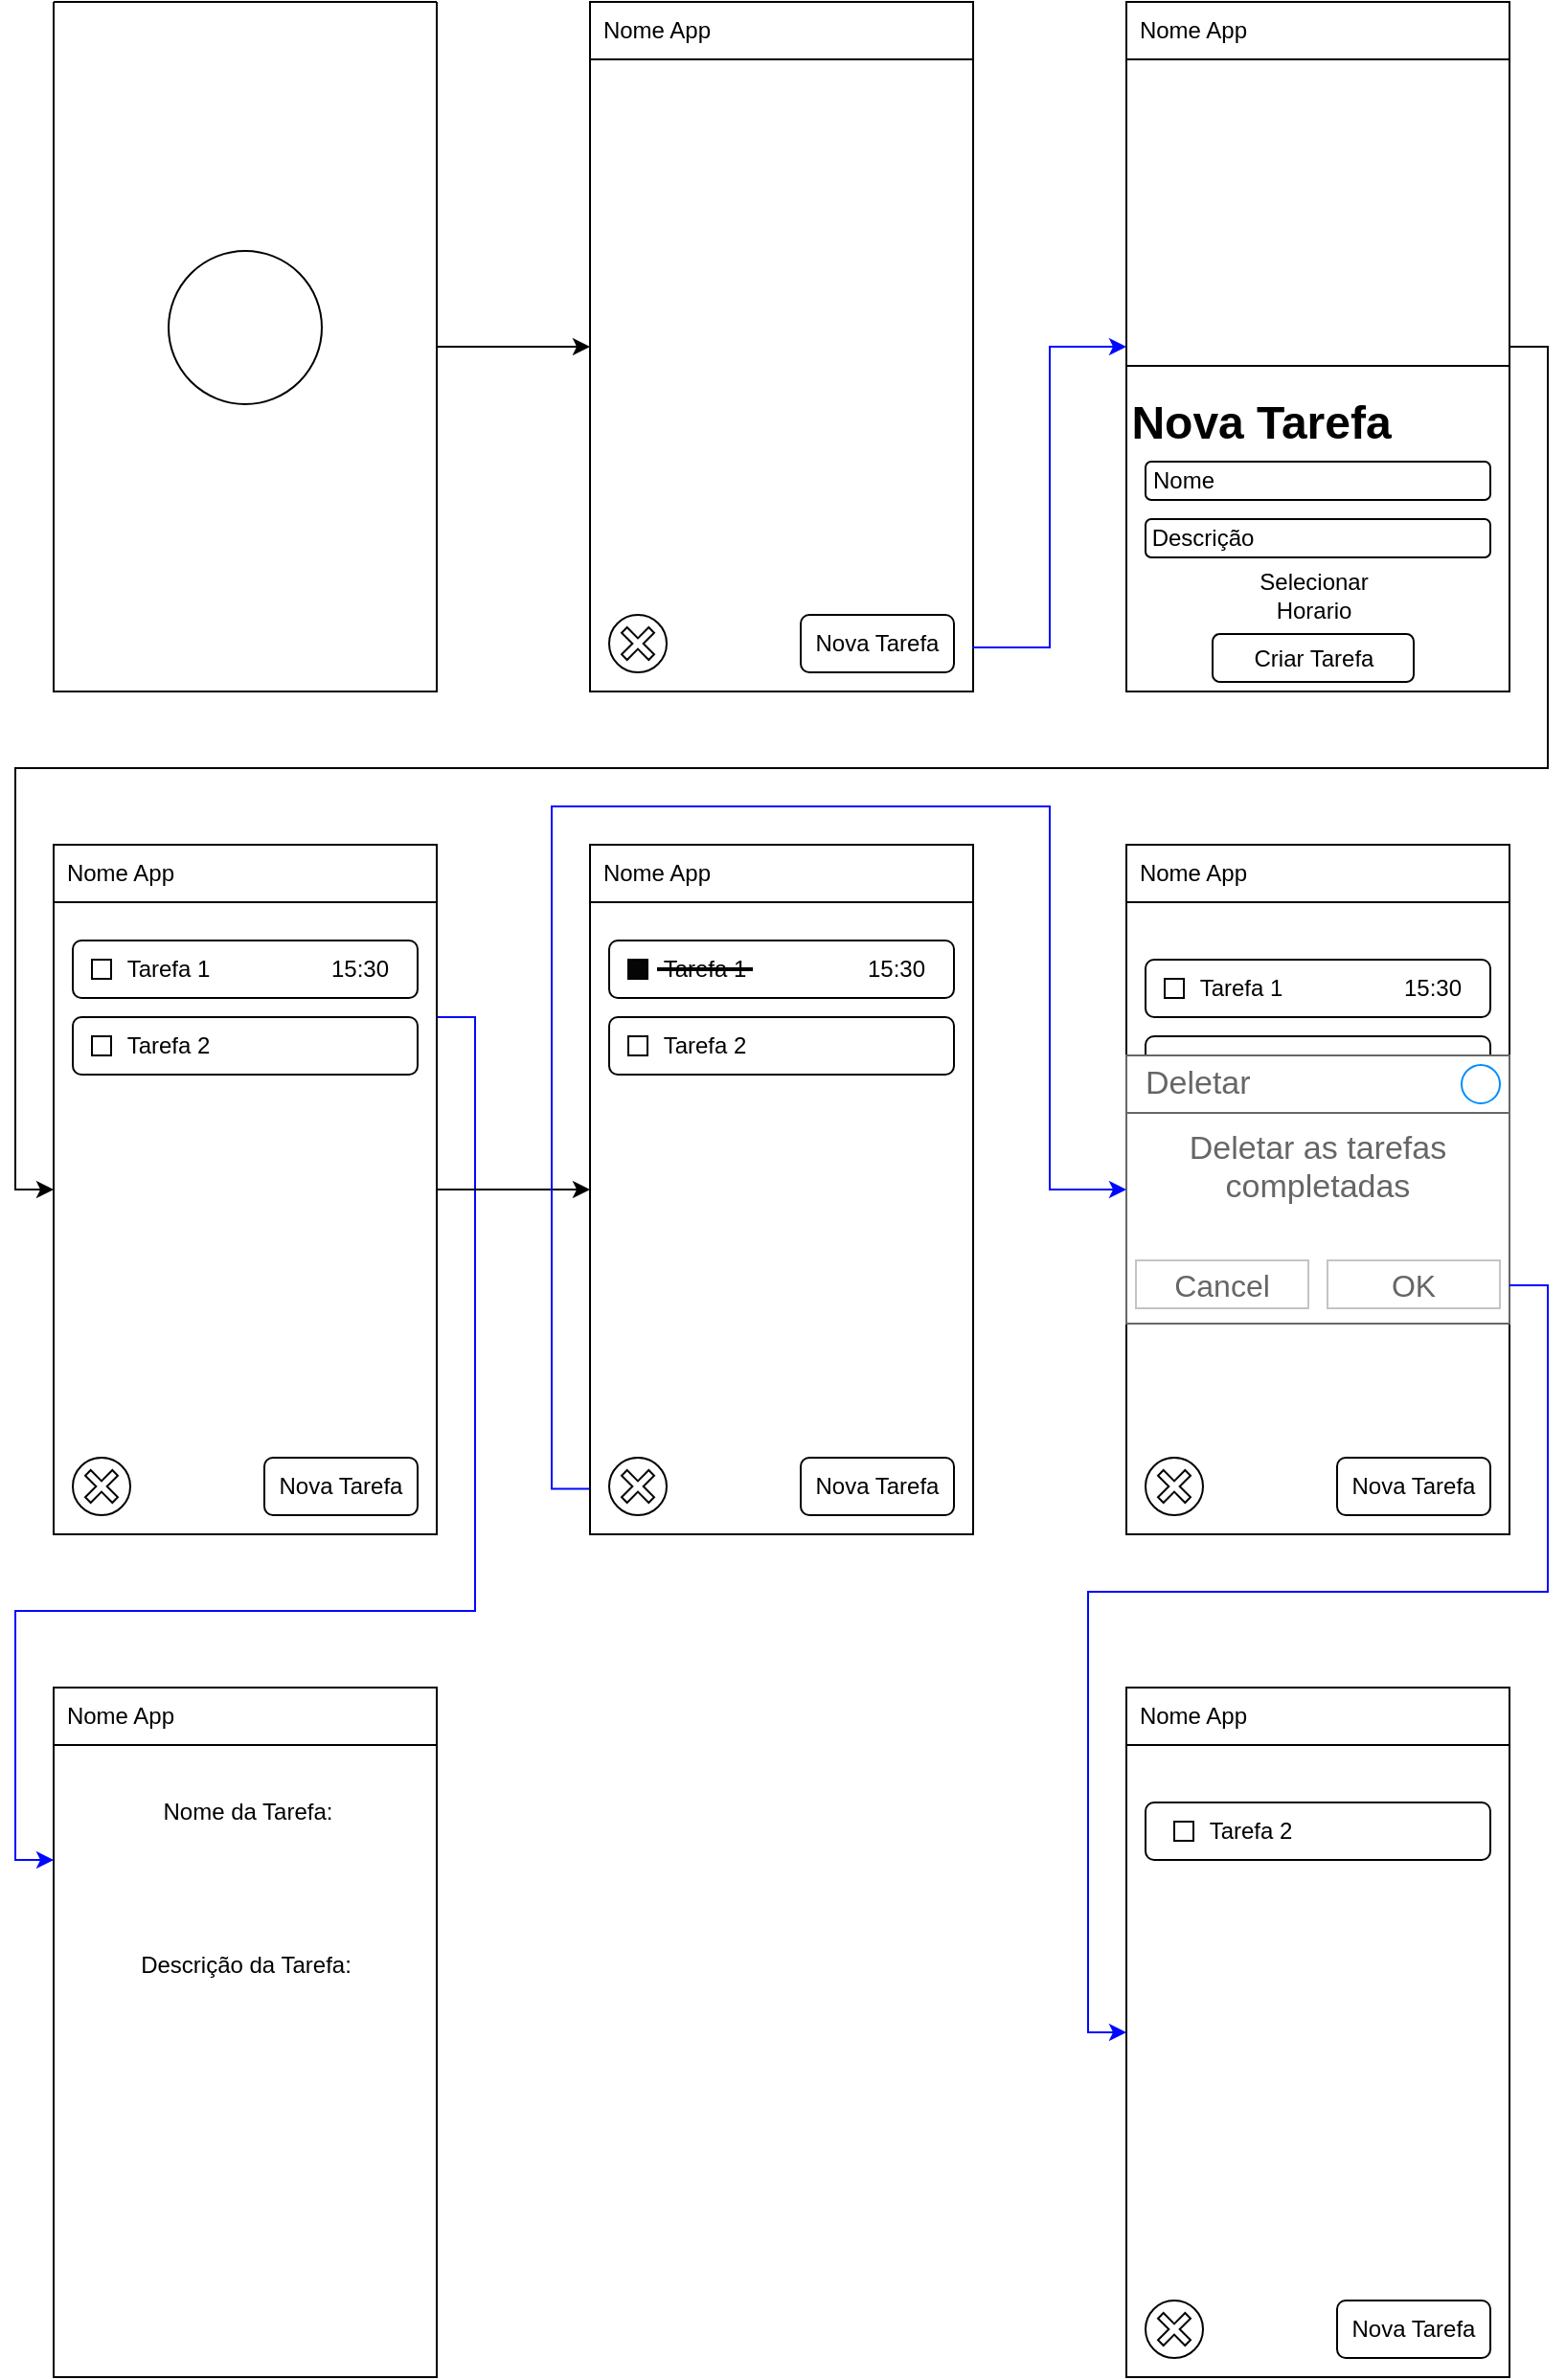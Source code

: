<mxfile version="22.1.5" type="github">
  <diagram name="Page-1" id="f1b7ffb7-ca1e-a977-7cf5-a751b3c06c05">
    <mxGraphModel dx="933" dy="373" grid="1" gridSize="10" guides="1" tooltips="1" connect="1" arrows="1" fold="1" page="1" pageScale="1" pageWidth="826" pageHeight="1169" background="none" math="0" shadow="0">
      <root>
        <mxCell id="0" />
        <mxCell id="1" parent="0" />
        <mxCell id="I92gJAP5rcWPBIsObnvG-62" value="" style="swimlane;startSize=0;" vertex="1" parent="1">
          <mxGeometry x="320" y="40" width="200" height="360" as="geometry" />
        </mxCell>
        <mxCell id="I92gJAP5rcWPBIsObnvG-63" value="" style="ellipse;whiteSpace=wrap;html=1;aspect=fixed;" vertex="1" parent="I92gJAP5rcWPBIsObnvG-62">
          <mxGeometry x="10" y="320" width="30" height="30" as="geometry" />
        </mxCell>
        <mxCell id="I92gJAP5rcWPBIsObnvG-66" value="" style="shape=cross;whiteSpace=wrap;html=1;size=0.2;rotation=-45;" vertex="1" parent="I92gJAP5rcWPBIsObnvG-62">
          <mxGeometry x="15" y="325" width="20" height="20" as="geometry" />
        </mxCell>
        <mxCell id="I92gJAP5rcWPBIsObnvG-69" value="" style="rounded=0;whiteSpace=wrap;html=1;" vertex="1" parent="I92gJAP5rcWPBIsObnvG-62">
          <mxGeometry width="200" height="30" as="geometry" />
        </mxCell>
        <mxCell id="I92gJAP5rcWPBIsObnvG-74" value="" style="rounded=1;whiteSpace=wrap;html=1;" vertex="1" parent="I92gJAP5rcWPBIsObnvG-62">
          <mxGeometry x="110" y="320" width="80" height="30" as="geometry" />
        </mxCell>
        <mxCell id="I92gJAP5rcWPBIsObnvG-75" value="Nova Tarefa" style="text;html=1;strokeColor=none;fillColor=none;align=center;verticalAlign=middle;whiteSpace=wrap;rounded=0;" vertex="1" parent="I92gJAP5rcWPBIsObnvG-62">
          <mxGeometry x="110" y="320" width="80" height="30" as="geometry" />
        </mxCell>
        <mxCell id="I92gJAP5rcWPBIsObnvG-68" style="edgeStyle=orthogonalEdgeStyle;rounded=0;orthogonalLoop=1;jettySize=auto;html=1;exitX=1;exitY=0.5;exitDx=0;exitDy=0;entryX=0;entryY=0.5;entryDx=0;entryDy=0;" edge="1" parent="1" source="I92gJAP5rcWPBIsObnvG-64" target="I92gJAP5rcWPBIsObnvG-62">
          <mxGeometry relative="1" as="geometry" />
        </mxCell>
        <mxCell id="I92gJAP5rcWPBIsObnvG-64" value="" style="swimlane;startSize=0;" vertex="1" parent="1">
          <mxGeometry x="40" y="40" width="200" height="360" as="geometry" />
        </mxCell>
        <mxCell id="I92gJAP5rcWPBIsObnvG-65" value="" style="ellipse;whiteSpace=wrap;html=1;aspect=fixed;" vertex="1" parent="I92gJAP5rcWPBIsObnvG-64">
          <mxGeometry x="60" y="130" width="80" height="80" as="geometry" />
        </mxCell>
        <mxCell id="I92gJAP5rcWPBIsObnvG-76" value="Nome App" style="text;html=1;strokeColor=none;fillColor=none;align=center;verticalAlign=middle;whiteSpace=wrap;rounded=0;" vertex="1" parent="1">
          <mxGeometry x="320" y="40" width="70" height="30" as="geometry" />
        </mxCell>
        <mxCell id="I92gJAP5rcWPBIsObnvG-95" style="edgeStyle=orthogonalEdgeStyle;rounded=0;orthogonalLoop=1;jettySize=auto;html=1;exitX=1;exitY=0.5;exitDx=0;exitDy=0;entryX=0;entryY=0.5;entryDx=0;entryDy=0;" edge="1" parent="1" source="I92gJAP5rcWPBIsObnvG-78" target="I92gJAP5rcWPBIsObnvG-94">
          <mxGeometry relative="1" as="geometry" />
        </mxCell>
        <mxCell id="I92gJAP5rcWPBIsObnvG-78" value="" style="swimlane;startSize=0;" vertex="1" parent="1">
          <mxGeometry x="600" y="40" width="200" height="360" as="geometry" />
        </mxCell>
        <mxCell id="I92gJAP5rcWPBIsObnvG-79" value="" style="rounded=0;whiteSpace=wrap;html=1;" vertex="1" parent="I92gJAP5rcWPBIsObnvG-78">
          <mxGeometry y="190" width="200" height="170" as="geometry" />
        </mxCell>
        <mxCell id="I92gJAP5rcWPBIsObnvG-82" value="Nova Tarefa" style="text;strokeColor=none;fillColor=none;html=1;fontSize=24;fontStyle=1;verticalAlign=middle;align=center;" vertex="1" parent="I92gJAP5rcWPBIsObnvG-78">
          <mxGeometry x="20" y="200" width="100" height="40" as="geometry" />
        </mxCell>
        <mxCell id="I92gJAP5rcWPBIsObnvG-83" value="" style="rounded=1;whiteSpace=wrap;html=1;" vertex="1" parent="I92gJAP5rcWPBIsObnvG-78">
          <mxGeometry x="10" y="240" width="180" height="20" as="geometry" />
        </mxCell>
        <mxCell id="I92gJAP5rcWPBIsObnvG-84" value="" style="rounded=1;whiteSpace=wrap;html=1;" vertex="1" parent="I92gJAP5rcWPBIsObnvG-78">
          <mxGeometry x="10" y="270" width="180" height="20" as="geometry" />
        </mxCell>
        <mxCell id="I92gJAP5rcWPBIsObnvG-85" value="Nome" style="text;html=1;strokeColor=none;fillColor=none;align=center;verticalAlign=middle;whiteSpace=wrap;rounded=0;" vertex="1" parent="I92gJAP5rcWPBIsObnvG-78">
          <mxGeometry y="235" width="60" height="30" as="geometry" />
        </mxCell>
        <mxCell id="I92gJAP5rcWPBIsObnvG-87" value="Descrição" style="text;html=1;strokeColor=none;fillColor=none;align=center;verticalAlign=middle;whiteSpace=wrap;rounded=0;" vertex="1" parent="I92gJAP5rcWPBIsObnvG-78">
          <mxGeometry x="10" y="265" width="60" height="30" as="geometry" />
        </mxCell>
        <mxCell id="I92gJAP5rcWPBIsObnvG-88" value="" style="rounded=1;whiteSpace=wrap;html=1;" vertex="1" parent="I92gJAP5rcWPBIsObnvG-78">
          <mxGeometry x="45" y="330" width="105" height="25" as="geometry" />
        </mxCell>
        <mxCell id="I92gJAP5rcWPBIsObnvG-89" value="Selecionar Horario" style="text;html=1;strokeColor=none;fillColor=none;align=center;verticalAlign=middle;whiteSpace=wrap;rounded=0;" vertex="1" parent="I92gJAP5rcWPBIsObnvG-78">
          <mxGeometry x="67.5" y="295" width="60" height="30" as="geometry" />
        </mxCell>
        <mxCell id="I92gJAP5rcWPBIsObnvG-90" value="Criar Tarefa" style="text;html=1;strokeColor=none;fillColor=none;align=center;verticalAlign=middle;whiteSpace=wrap;rounded=0;" vertex="1" parent="I92gJAP5rcWPBIsObnvG-78">
          <mxGeometry x="61.5" y="327.5" width="72" height="30" as="geometry" />
        </mxCell>
        <mxCell id="I92gJAP5rcWPBIsObnvG-91" value="" style="rounded=0;whiteSpace=wrap;html=1;" vertex="1" parent="I92gJAP5rcWPBIsObnvG-78">
          <mxGeometry width="200" height="30" as="geometry" />
        </mxCell>
        <mxCell id="I92gJAP5rcWPBIsObnvG-92" value="Nome App" style="text;html=1;strokeColor=none;fillColor=none;align=center;verticalAlign=middle;whiteSpace=wrap;rounded=0;" vertex="1" parent="I92gJAP5rcWPBIsObnvG-78">
          <mxGeometry width="70" height="30" as="geometry" />
        </mxCell>
        <mxCell id="I92gJAP5rcWPBIsObnvG-155" style="edgeStyle=orthogonalEdgeStyle;rounded=0;orthogonalLoop=1;jettySize=auto;html=1;exitX=1;exitY=0.25;exitDx=0;exitDy=0;entryX=0;entryY=0.25;entryDx=0;entryDy=0;strokeColor=#0008FF;" edge="1" parent="1" source="I92gJAP5rcWPBIsObnvG-94" target="I92gJAP5rcWPBIsObnvG-115">
          <mxGeometry relative="1" as="geometry" />
        </mxCell>
        <mxCell id="I92gJAP5rcWPBIsObnvG-175" style="edgeStyle=orthogonalEdgeStyle;rounded=0;orthogonalLoop=1;jettySize=auto;html=1;exitX=1;exitY=0.5;exitDx=0;exitDy=0;entryX=0;entryY=0.5;entryDx=0;entryDy=0;" edge="1" parent="1" source="I92gJAP5rcWPBIsObnvG-94" target="I92gJAP5rcWPBIsObnvG-167">
          <mxGeometry relative="1" as="geometry" />
        </mxCell>
        <mxCell id="I92gJAP5rcWPBIsObnvG-94" value="" style="swimlane;startSize=0;" vertex="1" parent="1">
          <mxGeometry x="40" y="480" width="200" height="360" as="geometry" />
        </mxCell>
        <mxCell id="I92gJAP5rcWPBIsObnvG-96" value="" style="rounded=0;whiteSpace=wrap;html=1;" vertex="1" parent="I92gJAP5rcWPBIsObnvG-94">
          <mxGeometry width="200" height="30" as="geometry" />
        </mxCell>
        <mxCell id="I92gJAP5rcWPBIsObnvG-97" value="Nome App" style="text;html=1;strokeColor=none;fillColor=none;align=center;verticalAlign=middle;whiteSpace=wrap;rounded=0;" vertex="1" parent="I92gJAP5rcWPBIsObnvG-94">
          <mxGeometry width="70" height="30" as="geometry" />
        </mxCell>
        <mxCell id="I92gJAP5rcWPBIsObnvG-100" value="" style="rounded=1;whiteSpace=wrap;html=1;" vertex="1" parent="I92gJAP5rcWPBIsObnvG-94">
          <mxGeometry x="110" y="320" width="80" height="30" as="geometry" />
        </mxCell>
        <mxCell id="I92gJAP5rcWPBIsObnvG-98" value="Nova Tarefa" style="text;html=1;strokeColor=none;fillColor=none;align=center;verticalAlign=middle;whiteSpace=wrap;rounded=0;" vertex="1" parent="I92gJAP5rcWPBIsObnvG-94">
          <mxGeometry x="110" y="320" width="80" height="30" as="geometry" />
        </mxCell>
        <mxCell id="I92gJAP5rcWPBIsObnvG-104" value="" style="ellipse;whiteSpace=wrap;html=1;aspect=fixed;" vertex="1" parent="I92gJAP5rcWPBIsObnvG-94">
          <mxGeometry x="10" y="320" width="30" height="30" as="geometry" />
        </mxCell>
        <mxCell id="I92gJAP5rcWPBIsObnvG-105" value="" style="shape=cross;whiteSpace=wrap;html=1;size=0.2;rotation=-45;" vertex="1" parent="I92gJAP5rcWPBIsObnvG-94">
          <mxGeometry x="15" y="325" width="20" height="20" as="geometry" />
        </mxCell>
        <mxCell id="I92gJAP5rcWPBIsObnvG-109" value="" style="rounded=1;whiteSpace=wrap;html=1;" vertex="1" parent="I92gJAP5rcWPBIsObnvG-94">
          <mxGeometry x="10" y="50" width="180" height="30" as="geometry" />
        </mxCell>
        <mxCell id="I92gJAP5rcWPBIsObnvG-113" value="" style="rounded=0;whiteSpace=wrap;html=1;" vertex="1" parent="I92gJAP5rcWPBIsObnvG-94">
          <mxGeometry x="20" y="60" width="10" height="10" as="geometry" />
        </mxCell>
        <mxCell id="I92gJAP5rcWPBIsObnvG-114" value="Tarefa 1" style="text;html=1;strokeColor=none;fillColor=none;align=center;verticalAlign=middle;whiteSpace=wrap;rounded=0;" vertex="1" parent="I92gJAP5rcWPBIsObnvG-94">
          <mxGeometry x="30" y="50" width="60" height="30" as="geometry" />
        </mxCell>
        <mxCell id="I92gJAP5rcWPBIsObnvG-121" value="15:30" style="text;html=1;strokeColor=none;fillColor=none;align=center;verticalAlign=middle;whiteSpace=wrap;rounded=0;" vertex="1" parent="I92gJAP5rcWPBIsObnvG-94">
          <mxGeometry x="130" y="50" width="60" height="30" as="geometry" />
        </mxCell>
        <mxCell id="I92gJAP5rcWPBIsObnvG-122" value="" style="rounded=1;whiteSpace=wrap;html=1;" vertex="1" parent="I92gJAP5rcWPBIsObnvG-94">
          <mxGeometry x="10" y="90" width="180" height="30" as="geometry" />
        </mxCell>
        <mxCell id="I92gJAP5rcWPBIsObnvG-123" value="" style="rounded=0;whiteSpace=wrap;html=1;" vertex="1" parent="I92gJAP5rcWPBIsObnvG-94">
          <mxGeometry x="20" y="100" width="10" height="10" as="geometry" />
        </mxCell>
        <mxCell id="I92gJAP5rcWPBIsObnvG-124" value="Tarefa 2" style="text;html=1;strokeColor=none;fillColor=none;align=center;verticalAlign=middle;whiteSpace=wrap;rounded=0;" vertex="1" parent="I92gJAP5rcWPBIsObnvG-94">
          <mxGeometry x="30" y="90" width="60" height="30" as="geometry" />
        </mxCell>
        <mxCell id="I92gJAP5rcWPBIsObnvG-115" value="" style="swimlane;startSize=0;" vertex="1" parent="1">
          <mxGeometry x="40" y="920" width="200" height="360" as="geometry" />
        </mxCell>
        <mxCell id="I92gJAP5rcWPBIsObnvG-117" value="" style="rounded=0;whiteSpace=wrap;html=1;" vertex="1" parent="I92gJAP5rcWPBIsObnvG-115">
          <mxGeometry width="200" height="30" as="geometry" />
        </mxCell>
        <mxCell id="I92gJAP5rcWPBIsObnvG-118" value="Nome App" style="text;html=1;strokeColor=none;fillColor=none;align=center;verticalAlign=middle;whiteSpace=wrap;rounded=0;" vertex="1" parent="I92gJAP5rcWPBIsObnvG-115">
          <mxGeometry width="70" height="30" as="geometry" />
        </mxCell>
        <mxCell id="I92gJAP5rcWPBIsObnvG-119" value="Nome da Tarefa:" style="text;html=1;strokeColor=none;fillColor=none;align=center;verticalAlign=middle;whiteSpace=wrap;rounded=0;" vertex="1" parent="I92gJAP5rcWPBIsObnvG-115">
          <mxGeometry x="41.5" y="50" width="118.5" height="30" as="geometry" />
        </mxCell>
        <mxCell id="I92gJAP5rcWPBIsObnvG-120" value="Descrição da Tarefa:" style="text;html=1;strokeColor=none;fillColor=none;align=center;verticalAlign=middle;whiteSpace=wrap;rounded=0;" vertex="1" parent="I92gJAP5rcWPBIsObnvG-115">
          <mxGeometry x="41.5" y="130" width="117" height="30" as="geometry" />
        </mxCell>
        <mxCell id="I92gJAP5rcWPBIsObnvG-125" value="" style="swimlane;startSize=0;" vertex="1" parent="1">
          <mxGeometry x="600" y="480" width="200" height="360" as="geometry" />
        </mxCell>
        <mxCell id="I92gJAP5rcWPBIsObnvG-127" value="" style="rounded=1;whiteSpace=wrap;html=1;" vertex="1" parent="I92gJAP5rcWPBIsObnvG-125">
          <mxGeometry x="110" y="320" width="80" height="30" as="geometry" />
        </mxCell>
        <mxCell id="I92gJAP5rcWPBIsObnvG-128" value="Nova Tarefa" style="text;html=1;strokeColor=none;fillColor=none;align=center;verticalAlign=middle;whiteSpace=wrap;rounded=0;" vertex="1" parent="I92gJAP5rcWPBIsObnvG-125">
          <mxGeometry x="110" y="320" width="80" height="30" as="geometry" />
        </mxCell>
        <mxCell id="I92gJAP5rcWPBIsObnvG-129" value="" style="ellipse;whiteSpace=wrap;html=1;aspect=fixed;" vertex="1" parent="I92gJAP5rcWPBIsObnvG-125">
          <mxGeometry x="10" y="320" width="30" height="30" as="geometry" />
        </mxCell>
        <mxCell id="I92gJAP5rcWPBIsObnvG-130" value="" style="shape=cross;whiteSpace=wrap;html=1;size=0.2;rotation=-45;" vertex="1" parent="I92gJAP5rcWPBIsObnvG-125">
          <mxGeometry x="15" y="325" width="20" height="20" as="geometry" />
        </mxCell>
        <mxCell id="I92gJAP5rcWPBIsObnvG-132" value="" style="rounded=0;whiteSpace=wrap;html=1;" vertex="1" parent="I92gJAP5rcWPBIsObnvG-125">
          <mxGeometry width="200" height="30" as="geometry" />
        </mxCell>
        <mxCell id="I92gJAP5rcWPBIsObnvG-133" value="Nome App" style="text;html=1;strokeColor=none;fillColor=none;align=center;verticalAlign=middle;whiteSpace=wrap;rounded=0;" vertex="1" parent="I92gJAP5rcWPBIsObnvG-125">
          <mxGeometry width="70" height="30" as="geometry" />
        </mxCell>
        <mxCell id="I92gJAP5rcWPBIsObnvG-139" value="" style="rounded=1;whiteSpace=wrap;html=1;" vertex="1" parent="I92gJAP5rcWPBIsObnvG-125">
          <mxGeometry x="10" y="60" width="180" height="30" as="geometry" />
        </mxCell>
        <mxCell id="I92gJAP5rcWPBIsObnvG-140" value="" style="rounded=0;whiteSpace=wrap;html=1;" vertex="1" parent="I92gJAP5rcWPBIsObnvG-125">
          <mxGeometry x="20" y="70" width="10" height="10" as="geometry" />
        </mxCell>
        <mxCell id="I92gJAP5rcWPBIsObnvG-141" value="Tarefa 1" style="text;html=1;strokeColor=none;fillColor=none;align=center;verticalAlign=middle;whiteSpace=wrap;rounded=0;" vertex="1" parent="I92gJAP5rcWPBIsObnvG-125">
          <mxGeometry x="30" y="60" width="60" height="30" as="geometry" />
        </mxCell>
        <mxCell id="I92gJAP5rcWPBIsObnvG-142" value="15:30" style="text;html=1;strokeColor=none;fillColor=none;align=center;verticalAlign=middle;whiteSpace=wrap;rounded=0;" vertex="1" parent="I92gJAP5rcWPBIsObnvG-125">
          <mxGeometry x="130" y="60" width="60" height="30" as="geometry" />
        </mxCell>
        <mxCell id="I92gJAP5rcWPBIsObnvG-143" value="" style="rounded=1;whiteSpace=wrap;html=1;" vertex="1" parent="I92gJAP5rcWPBIsObnvG-125">
          <mxGeometry x="10" y="100" width="180" height="30" as="geometry" />
        </mxCell>
        <mxCell id="I92gJAP5rcWPBIsObnvG-144" value="" style="rounded=0;whiteSpace=wrap;html=1;" vertex="1" parent="I92gJAP5rcWPBIsObnvG-125">
          <mxGeometry x="20" y="110" width="10" height="10" as="geometry" />
        </mxCell>
        <mxCell id="I92gJAP5rcWPBIsObnvG-145" value="Tarefa 2" style="text;html=1;strokeColor=none;fillColor=none;align=center;verticalAlign=middle;whiteSpace=wrap;rounded=0;" vertex="1" parent="I92gJAP5rcWPBIsObnvG-125">
          <mxGeometry x="30" y="100" width="60" height="30" as="geometry" />
        </mxCell>
        <mxCell id="I92gJAP5rcWPBIsObnvG-150" value="Deletar as tarefas completadas" style="strokeWidth=1;shadow=0;dashed=0;align=center;html=1;shape=mxgraph.mockup.containers.rrect;rSize=0;strokeColor=#666666;fontColor=#666666;fontSize=17;verticalAlign=top;whiteSpace=wrap;fillColor=#ffffff;spacingTop=32;" vertex="1" parent="I92gJAP5rcWPBIsObnvG-125">
          <mxGeometry y="110" width="200" height="140" as="geometry" />
        </mxCell>
        <mxCell id="I92gJAP5rcWPBIsObnvG-151" value="Deletar" style="strokeWidth=1;shadow=0;dashed=0;align=center;html=1;shape=mxgraph.mockup.containers.rrect;rSize=0;fontSize=17;fontColor=#666666;strokeColor=#666666;align=left;spacingLeft=8;fillColor=none;resizeWidth=1;whiteSpace=wrap;" vertex="1" parent="I92gJAP5rcWPBIsObnvG-150">
          <mxGeometry width="200" height="30" relative="1" as="geometry" />
        </mxCell>
        <mxCell id="I92gJAP5rcWPBIsObnvG-152" value="" style="shape=ellipse;strokeColor=#008cff;resizable=0;fillColor=none;html=1;" vertex="1" parent="I92gJAP5rcWPBIsObnvG-151">
          <mxGeometry x="1" y="0.5" width="20" height="20" relative="1" as="geometry">
            <mxPoint x="-25" y="-10" as="offset" />
          </mxGeometry>
        </mxCell>
        <mxCell id="I92gJAP5rcWPBIsObnvG-153" value="Cancel" style="strokeWidth=1;shadow=0;dashed=0;align=center;html=1;shape=mxgraph.mockup.containers.rrect;rSize=0;fontSize=16;fontColor=#666666;strokeColor=#c4c4c4;whiteSpace=wrap;fillColor=none;" vertex="1" parent="I92gJAP5rcWPBIsObnvG-150">
          <mxGeometry x="0.25" y="1" width="90" height="25" relative="1" as="geometry">
            <mxPoint x="-45" y="-33" as="offset" />
          </mxGeometry>
        </mxCell>
        <mxCell id="I92gJAP5rcWPBIsObnvG-154" value="OK" style="strokeWidth=1;shadow=0;dashed=0;align=center;html=1;shape=mxgraph.mockup.containers.rrect;rSize=0;fontSize=16;fontColor=#666666;strokeColor=#c4c4c4;whiteSpace=wrap;fillColor=none;" vertex="1" parent="I92gJAP5rcWPBIsObnvG-150">
          <mxGeometry x="0.75" y="1" width="90" height="25" relative="1" as="geometry">
            <mxPoint x="-45" y="-33" as="offset" />
          </mxGeometry>
        </mxCell>
        <mxCell id="I92gJAP5rcWPBIsObnvG-167" value="" style="swimlane;startSize=0;" vertex="1" parent="1">
          <mxGeometry x="320" y="480" width="200" height="360" as="geometry" />
        </mxCell>
        <mxCell id="I92gJAP5rcWPBIsObnvG-168" value="" style="ellipse;whiteSpace=wrap;html=1;aspect=fixed;" vertex="1" parent="I92gJAP5rcWPBIsObnvG-167">
          <mxGeometry x="10" y="320" width="30" height="30" as="geometry" />
        </mxCell>
        <mxCell id="I92gJAP5rcWPBIsObnvG-169" value="" style="shape=cross;whiteSpace=wrap;html=1;size=0.2;rotation=-45;" vertex="1" parent="I92gJAP5rcWPBIsObnvG-167">
          <mxGeometry x="15" y="325" width="20" height="20" as="geometry" />
        </mxCell>
        <mxCell id="I92gJAP5rcWPBIsObnvG-170" value="" style="rounded=0;whiteSpace=wrap;html=1;" vertex="1" parent="I92gJAP5rcWPBIsObnvG-167">
          <mxGeometry width="200" height="30" as="geometry" />
        </mxCell>
        <mxCell id="I92gJAP5rcWPBIsObnvG-171" value="" style="rounded=1;whiteSpace=wrap;html=1;" vertex="1" parent="I92gJAP5rcWPBIsObnvG-167">
          <mxGeometry x="110" y="320" width="80" height="30" as="geometry" />
        </mxCell>
        <mxCell id="I92gJAP5rcWPBIsObnvG-172" value="Nova Tarefa" style="text;html=1;strokeColor=none;fillColor=none;align=center;verticalAlign=middle;whiteSpace=wrap;rounded=0;" vertex="1" parent="I92gJAP5rcWPBIsObnvG-167">
          <mxGeometry x="110" y="320" width="80" height="30" as="geometry" />
        </mxCell>
        <mxCell id="I92gJAP5rcWPBIsObnvG-174" value="Nome App" style="text;html=1;strokeColor=none;fillColor=none;align=center;verticalAlign=middle;whiteSpace=wrap;rounded=0;" vertex="1" parent="I92gJAP5rcWPBIsObnvG-167">
          <mxGeometry width="70" height="30" as="geometry" />
        </mxCell>
        <mxCell id="I92gJAP5rcWPBIsObnvG-176" value="" style="rounded=1;whiteSpace=wrap;html=1;" vertex="1" parent="I92gJAP5rcWPBIsObnvG-167">
          <mxGeometry x="10" y="50" width="180" height="30" as="geometry" />
        </mxCell>
        <mxCell id="I92gJAP5rcWPBIsObnvG-177" value="" style="rounded=0;whiteSpace=wrap;html=1;fillColor=#050505;" vertex="1" parent="I92gJAP5rcWPBIsObnvG-167">
          <mxGeometry x="20" y="60" width="10" height="10" as="geometry" />
        </mxCell>
        <mxCell id="I92gJAP5rcWPBIsObnvG-178" value="Tarefa 1" style="text;html=1;strokeColor=none;fillColor=none;align=center;verticalAlign=middle;whiteSpace=wrap;rounded=0;" vertex="1" parent="I92gJAP5rcWPBIsObnvG-167">
          <mxGeometry x="30" y="50" width="60" height="30" as="geometry" />
        </mxCell>
        <mxCell id="I92gJAP5rcWPBIsObnvG-179" value="15:30" style="text;html=1;strokeColor=none;fillColor=none;align=center;verticalAlign=middle;whiteSpace=wrap;rounded=0;" vertex="1" parent="I92gJAP5rcWPBIsObnvG-167">
          <mxGeometry x="130" y="50" width="60" height="30" as="geometry" />
        </mxCell>
        <mxCell id="I92gJAP5rcWPBIsObnvG-180" value="" style="rounded=1;whiteSpace=wrap;html=1;" vertex="1" parent="I92gJAP5rcWPBIsObnvG-167">
          <mxGeometry x="10" y="90" width="180" height="30" as="geometry" />
        </mxCell>
        <mxCell id="I92gJAP5rcWPBIsObnvG-181" value="" style="rounded=0;whiteSpace=wrap;html=1;" vertex="1" parent="I92gJAP5rcWPBIsObnvG-167">
          <mxGeometry x="20" y="100" width="10" height="10" as="geometry" />
        </mxCell>
        <mxCell id="I92gJAP5rcWPBIsObnvG-182" value="Tarefa 2" style="text;html=1;strokeColor=none;fillColor=none;align=center;verticalAlign=middle;whiteSpace=wrap;rounded=0;" vertex="1" parent="I92gJAP5rcWPBIsObnvG-167">
          <mxGeometry x="30" y="90" width="60" height="30" as="geometry" />
        </mxCell>
        <mxCell id="I92gJAP5rcWPBIsObnvG-183" value="" style="line;strokeWidth=2;html=1;" vertex="1" parent="I92gJAP5rcWPBIsObnvG-167">
          <mxGeometry x="35" y="60" width="50" height="10" as="geometry" />
        </mxCell>
        <mxCell id="I92gJAP5rcWPBIsObnvG-184" style="edgeStyle=orthogonalEdgeStyle;rounded=0;orthogonalLoop=1;jettySize=auto;html=1;exitX=-0.002;exitY=0.934;exitDx=0;exitDy=0;entryX=0;entryY=0.5;entryDx=0;entryDy=0;exitPerimeter=0;strokeColor=#0008FF;" edge="1" parent="1" source="I92gJAP5rcWPBIsObnvG-167" target="I92gJAP5rcWPBIsObnvG-125">
          <mxGeometry relative="1" as="geometry" />
        </mxCell>
        <mxCell id="I92gJAP5rcWPBIsObnvG-185" style="edgeStyle=orthogonalEdgeStyle;rounded=0;orthogonalLoop=1;jettySize=auto;html=1;exitX=0.998;exitY=0.936;exitDx=0;exitDy=0;entryX=0;entryY=0.5;entryDx=0;entryDy=0;exitPerimeter=0;strokeColor=#0008FF;" edge="1" parent="1" source="I92gJAP5rcWPBIsObnvG-62" target="I92gJAP5rcWPBIsObnvG-78">
          <mxGeometry relative="1" as="geometry" />
        </mxCell>
        <mxCell id="I92gJAP5rcWPBIsObnvG-186" value="" style="swimlane;startSize=0;" vertex="1" parent="1">
          <mxGeometry x="600" y="920" width="200" height="360" as="geometry" />
        </mxCell>
        <mxCell id="I92gJAP5rcWPBIsObnvG-187" value="" style="ellipse;whiteSpace=wrap;html=1;aspect=fixed;" vertex="1" parent="I92gJAP5rcWPBIsObnvG-186">
          <mxGeometry x="10" y="320" width="30" height="30" as="geometry" />
        </mxCell>
        <mxCell id="I92gJAP5rcWPBIsObnvG-188" value="" style="shape=cross;whiteSpace=wrap;html=1;size=0.2;rotation=-45;" vertex="1" parent="I92gJAP5rcWPBIsObnvG-186">
          <mxGeometry x="15" y="325" width="20" height="20" as="geometry" />
        </mxCell>
        <mxCell id="I92gJAP5rcWPBIsObnvG-189" value="" style="rounded=0;whiteSpace=wrap;html=1;" vertex="1" parent="I92gJAP5rcWPBIsObnvG-186">
          <mxGeometry width="200" height="30" as="geometry" />
        </mxCell>
        <mxCell id="I92gJAP5rcWPBIsObnvG-190" value="" style="rounded=1;whiteSpace=wrap;html=1;" vertex="1" parent="I92gJAP5rcWPBIsObnvG-186">
          <mxGeometry x="110" y="320" width="80" height="30" as="geometry" />
        </mxCell>
        <mxCell id="I92gJAP5rcWPBIsObnvG-191" value="Nova Tarefa" style="text;html=1;strokeColor=none;fillColor=none;align=center;verticalAlign=middle;whiteSpace=wrap;rounded=0;" vertex="1" parent="I92gJAP5rcWPBIsObnvG-186">
          <mxGeometry x="110" y="320" width="80" height="30" as="geometry" />
        </mxCell>
        <mxCell id="I92gJAP5rcWPBIsObnvG-194" value="" style="rounded=1;whiteSpace=wrap;html=1;" vertex="1" parent="I92gJAP5rcWPBIsObnvG-186">
          <mxGeometry x="10" y="60" width="180" height="30" as="geometry" />
        </mxCell>
        <mxCell id="I92gJAP5rcWPBIsObnvG-195" value="" style="rounded=0;whiteSpace=wrap;html=1;" vertex="1" parent="I92gJAP5rcWPBIsObnvG-186">
          <mxGeometry x="25" y="70" width="10" height="10" as="geometry" />
        </mxCell>
        <mxCell id="I92gJAP5rcWPBIsObnvG-196" value="Tarefa 2" style="text;html=1;strokeColor=none;fillColor=none;align=center;verticalAlign=middle;whiteSpace=wrap;rounded=0;" vertex="1" parent="I92gJAP5rcWPBIsObnvG-186">
          <mxGeometry x="35" y="60" width="60" height="30" as="geometry" />
        </mxCell>
        <mxCell id="I92gJAP5rcWPBIsObnvG-192" value="Nome App" style="text;html=1;strokeColor=none;fillColor=none;align=center;verticalAlign=middle;whiteSpace=wrap;rounded=0;" vertex="1" parent="1">
          <mxGeometry x="600" y="920" width="70" height="30" as="geometry" />
        </mxCell>
        <mxCell id="I92gJAP5rcWPBIsObnvG-193" style="edgeStyle=orthogonalEdgeStyle;rounded=0;orthogonalLoop=1;jettySize=auto;html=1;exitX=1;exitY=0.857;exitDx=0;exitDy=0;entryX=0;entryY=0.5;entryDx=0;entryDy=0;exitPerimeter=0;strokeColor=#0008FF;" edge="1" parent="1" source="I92gJAP5rcWPBIsObnvG-150" target="I92gJAP5rcWPBIsObnvG-186">
          <mxGeometry relative="1" as="geometry">
            <Array as="points">
              <mxPoint x="820" y="710" />
              <mxPoint x="820" y="870" />
              <mxPoint x="580" y="870" />
              <mxPoint x="580" y="1100" />
            </Array>
          </mxGeometry>
        </mxCell>
      </root>
    </mxGraphModel>
  </diagram>
</mxfile>
